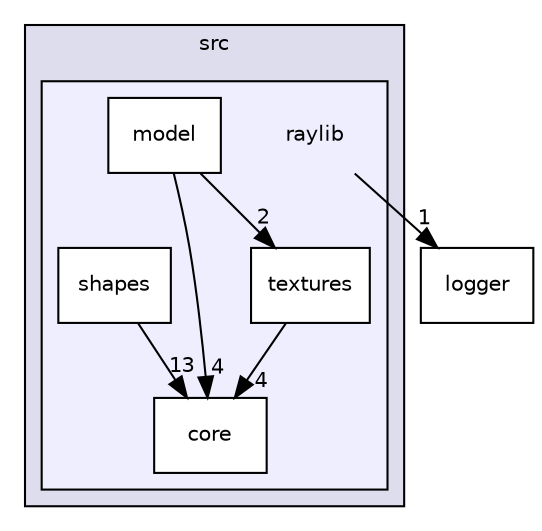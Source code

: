 digraph "src/raylib" {
  compound=true
  node [ fontsize="10", fontname="Helvetica"];
  edge [ labelfontsize="10", labelfontname="Helvetica"];
  subgraph clusterdir_68267d1309a1af8e8297ef4c3efbcdba {
    graph [ bgcolor="#ddddee", pencolor="black", label="src" fontname="Helvetica", fontsize="10", URL="dir_68267d1309a1af8e8297ef4c3efbcdba.html"]
  subgraph clusterdir_d4cc5f0b3cfddd1b0952a9e00053f649 {
    graph [ bgcolor="#eeeeff", pencolor="black", label="" URL="dir_d4cc5f0b3cfddd1b0952a9e00053f649.html"];
    dir_d4cc5f0b3cfddd1b0952a9e00053f649 [shape=plaintext label="raylib"];
    dir_8eb5564b7954c35d70c55c3a33ff6f37 [shape=box label="core" color="black" fillcolor="white" style="filled" URL="dir_8eb5564b7954c35d70c55c3a33ff6f37.html"];
    dir_db37c42d313def05fbfe463294e4c39f [shape=box label="model" color="black" fillcolor="white" style="filled" URL="dir_db37c42d313def05fbfe463294e4c39f.html"];
    dir_48eb514e7bef1868756ef3b7ae541534 [shape=box label="shapes" color="black" fillcolor="white" style="filled" URL="dir_48eb514e7bef1868756ef3b7ae541534.html"];
    dir_21bb1922019bb3d52d5ae9abdf0a2a00 [shape=box label="textures" color="black" fillcolor="white" style="filled" URL="dir_21bb1922019bb3d52d5ae9abdf0a2a00.html"];
  }
  }
  dir_ffde1fbcaa8d6b0d34e29c3bddf7a801 [shape=box label="logger" URL="dir_ffde1fbcaa8d6b0d34e29c3bddf7a801.html"];
  dir_db37c42d313def05fbfe463294e4c39f->dir_8eb5564b7954c35d70c55c3a33ff6f37 [headlabel="4", labeldistance=1.5 headhref="dir_000019_000018.html"];
  dir_db37c42d313def05fbfe463294e4c39f->dir_21bb1922019bb3d52d5ae9abdf0a2a00 [headlabel="2", labeldistance=1.5 headhref="dir_000019_000021.html"];
  dir_48eb514e7bef1868756ef3b7ae541534->dir_8eb5564b7954c35d70c55c3a33ff6f37 [headlabel="13", labeldistance=1.5 headhref="dir_000020_000018.html"];
  dir_d4cc5f0b3cfddd1b0952a9e00053f649->dir_ffde1fbcaa8d6b0d34e29c3bddf7a801 [headlabel="1", labeldistance=1.5 headhref="dir_000017_000016.html"];
  dir_21bb1922019bb3d52d5ae9abdf0a2a00->dir_8eb5564b7954c35d70c55c3a33ff6f37 [headlabel="4", labeldistance=1.5 headhref="dir_000021_000018.html"];
}
